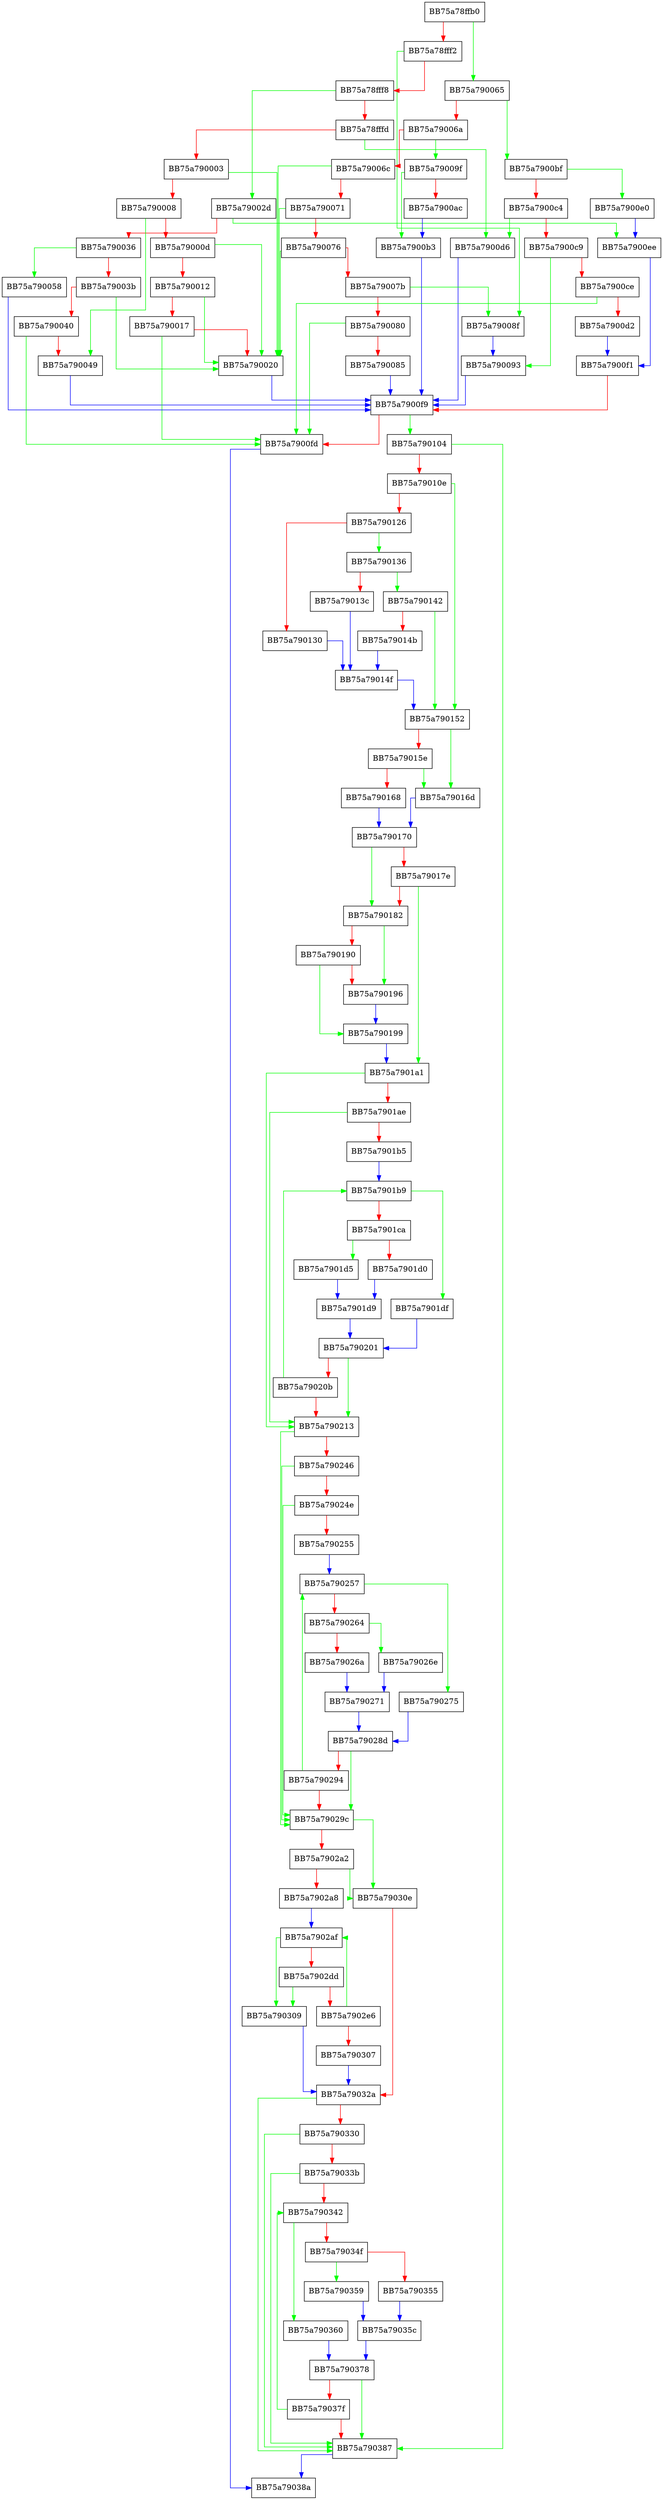 digraph state_case_type {
  node [shape="box"];
  graph [splines=ortho];
  BB75a78ffb0 -> BB75a790065 [color="green"];
  BB75a78ffb0 -> BB75a78fff2 [color="red"];
  BB75a78fff2 -> BB75a79008f [color="green"];
  BB75a78fff2 -> BB75a78fff8 [color="red"];
  BB75a78fff8 -> BB75a79002d [color="green"];
  BB75a78fff8 -> BB75a78fffd [color="red"];
  BB75a78fffd -> BB75a7900d6 [color="green"];
  BB75a78fffd -> BB75a790003 [color="red"];
  BB75a790003 -> BB75a790020 [color="green"];
  BB75a790003 -> BB75a790008 [color="red"];
  BB75a790008 -> BB75a790049 [color="green"];
  BB75a790008 -> BB75a79000d [color="red"];
  BB75a79000d -> BB75a790020 [color="green"];
  BB75a79000d -> BB75a790012 [color="red"];
  BB75a790012 -> BB75a790020 [color="green"];
  BB75a790012 -> BB75a790017 [color="red"];
  BB75a790017 -> BB75a7900fd [color="green"];
  BB75a790017 -> BB75a790020 [color="red"];
  BB75a790020 -> BB75a7900f9 [color="blue"];
  BB75a79002d -> BB75a7900ee [color="green"];
  BB75a79002d -> BB75a790036 [color="red"];
  BB75a790036 -> BB75a790058 [color="green"];
  BB75a790036 -> BB75a79003b [color="red"];
  BB75a79003b -> BB75a790020 [color="green"];
  BB75a79003b -> BB75a790040 [color="red"];
  BB75a790040 -> BB75a7900fd [color="green"];
  BB75a790040 -> BB75a790049 [color="red"];
  BB75a790049 -> BB75a7900f9 [color="blue"];
  BB75a790058 -> BB75a7900f9 [color="blue"];
  BB75a790065 -> BB75a7900bf [color="green"];
  BB75a790065 -> BB75a79006a [color="red"];
  BB75a79006a -> BB75a79009f [color="green"];
  BB75a79006a -> BB75a79006c [color="red"];
  BB75a79006c -> BB75a790020 [color="green"];
  BB75a79006c -> BB75a790071 [color="red"];
  BB75a790071 -> BB75a790020 [color="green"];
  BB75a790071 -> BB75a790076 [color="red"];
  BB75a790076 -> BB75a790020 [color="green"];
  BB75a790076 -> BB75a79007b [color="red"];
  BB75a79007b -> BB75a79008f [color="green"];
  BB75a79007b -> BB75a790080 [color="red"];
  BB75a790080 -> BB75a7900fd [color="green"];
  BB75a790080 -> BB75a790085 [color="red"];
  BB75a790085 -> BB75a7900f9 [color="blue"];
  BB75a79008f -> BB75a790093 [color="blue"];
  BB75a790093 -> BB75a7900f9 [color="blue"];
  BB75a79009f -> BB75a7900b3 [color="green"];
  BB75a79009f -> BB75a7900ac [color="red"];
  BB75a7900ac -> BB75a7900b3 [color="blue"];
  BB75a7900b3 -> BB75a7900f9 [color="blue"];
  BB75a7900bf -> BB75a7900e0 [color="green"];
  BB75a7900bf -> BB75a7900c4 [color="red"];
  BB75a7900c4 -> BB75a7900d6 [color="green"];
  BB75a7900c4 -> BB75a7900c9 [color="red"];
  BB75a7900c9 -> BB75a790093 [color="green"];
  BB75a7900c9 -> BB75a7900ce [color="red"];
  BB75a7900ce -> BB75a7900fd [color="green"];
  BB75a7900ce -> BB75a7900d2 [color="red"];
  BB75a7900d2 -> BB75a7900f1 [color="blue"];
  BB75a7900d6 -> BB75a7900f9 [color="blue"];
  BB75a7900e0 -> BB75a7900ee [color="blue"];
  BB75a7900ee -> BB75a7900f1 [color="blue"];
  BB75a7900f1 -> BB75a7900f9 [color="red"];
  BB75a7900f9 -> BB75a790104 [color="green"];
  BB75a7900f9 -> BB75a7900fd [color="red"];
  BB75a7900fd -> BB75a79038a [color="blue"];
  BB75a790104 -> BB75a790387 [color="green"];
  BB75a790104 -> BB75a79010e [color="red"];
  BB75a79010e -> BB75a790152 [color="green"];
  BB75a79010e -> BB75a790126 [color="red"];
  BB75a790126 -> BB75a790136 [color="green"];
  BB75a790126 -> BB75a790130 [color="red"];
  BB75a790130 -> BB75a79014f [color="blue"];
  BB75a790136 -> BB75a790142 [color="green"];
  BB75a790136 -> BB75a79013c [color="red"];
  BB75a79013c -> BB75a79014f [color="blue"];
  BB75a790142 -> BB75a790152 [color="green"];
  BB75a790142 -> BB75a79014b [color="red"];
  BB75a79014b -> BB75a79014f [color="blue"];
  BB75a79014f -> BB75a790152 [color="blue"];
  BB75a790152 -> BB75a79016d [color="green"];
  BB75a790152 -> BB75a79015e [color="red"];
  BB75a79015e -> BB75a79016d [color="green"];
  BB75a79015e -> BB75a790168 [color="red"];
  BB75a790168 -> BB75a790170 [color="blue"];
  BB75a79016d -> BB75a790170 [color="blue"];
  BB75a790170 -> BB75a790182 [color="green"];
  BB75a790170 -> BB75a79017e [color="red"];
  BB75a79017e -> BB75a7901a1 [color="green"];
  BB75a79017e -> BB75a790182 [color="red"];
  BB75a790182 -> BB75a790196 [color="green"];
  BB75a790182 -> BB75a790190 [color="red"];
  BB75a790190 -> BB75a790199 [color="green"];
  BB75a790190 -> BB75a790196 [color="red"];
  BB75a790196 -> BB75a790199 [color="blue"];
  BB75a790199 -> BB75a7901a1 [color="blue"];
  BB75a7901a1 -> BB75a790213 [color="green"];
  BB75a7901a1 -> BB75a7901ae [color="red"];
  BB75a7901ae -> BB75a790213 [color="green"];
  BB75a7901ae -> BB75a7901b5 [color="red"];
  BB75a7901b5 -> BB75a7901b9 [color="blue"];
  BB75a7901b9 -> BB75a7901df [color="green"];
  BB75a7901b9 -> BB75a7901ca [color="red"];
  BB75a7901ca -> BB75a7901d5 [color="green"];
  BB75a7901ca -> BB75a7901d0 [color="red"];
  BB75a7901d0 -> BB75a7901d9 [color="blue"];
  BB75a7901d5 -> BB75a7901d9 [color="blue"];
  BB75a7901d9 -> BB75a790201 [color="blue"];
  BB75a7901df -> BB75a790201 [color="blue"];
  BB75a790201 -> BB75a790213 [color="green"];
  BB75a790201 -> BB75a79020b [color="red"];
  BB75a79020b -> BB75a7901b9 [color="green"];
  BB75a79020b -> BB75a790213 [color="red"];
  BB75a790213 -> BB75a79029c [color="green"];
  BB75a790213 -> BB75a790246 [color="red"];
  BB75a790246 -> BB75a79029c [color="green"];
  BB75a790246 -> BB75a79024e [color="red"];
  BB75a79024e -> BB75a79029c [color="green"];
  BB75a79024e -> BB75a790255 [color="red"];
  BB75a790255 -> BB75a790257 [color="blue"];
  BB75a790257 -> BB75a790275 [color="green"];
  BB75a790257 -> BB75a790264 [color="red"];
  BB75a790264 -> BB75a79026e [color="green"];
  BB75a790264 -> BB75a79026a [color="red"];
  BB75a79026a -> BB75a790271 [color="blue"];
  BB75a79026e -> BB75a790271 [color="blue"];
  BB75a790271 -> BB75a79028d [color="blue"];
  BB75a790275 -> BB75a79028d [color="blue"];
  BB75a79028d -> BB75a79029c [color="green"];
  BB75a79028d -> BB75a790294 [color="red"];
  BB75a790294 -> BB75a790257 [color="green"];
  BB75a790294 -> BB75a79029c [color="red"];
  BB75a79029c -> BB75a79030e [color="green"];
  BB75a79029c -> BB75a7902a2 [color="red"];
  BB75a7902a2 -> BB75a79030e [color="green"];
  BB75a7902a2 -> BB75a7902a8 [color="red"];
  BB75a7902a8 -> BB75a7902af [color="blue"];
  BB75a7902af -> BB75a790309 [color="green"];
  BB75a7902af -> BB75a7902dd [color="red"];
  BB75a7902dd -> BB75a790309 [color="green"];
  BB75a7902dd -> BB75a7902e6 [color="red"];
  BB75a7902e6 -> BB75a7902af [color="green"];
  BB75a7902e6 -> BB75a790307 [color="red"];
  BB75a790307 -> BB75a79032a [color="blue"];
  BB75a790309 -> BB75a79032a [color="blue"];
  BB75a79030e -> BB75a79032a [color="red"];
  BB75a79032a -> BB75a790387 [color="green"];
  BB75a79032a -> BB75a790330 [color="red"];
  BB75a790330 -> BB75a790387 [color="green"];
  BB75a790330 -> BB75a79033b [color="red"];
  BB75a79033b -> BB75a790387 [color="green"];
  BB75a79033b -> BB75a790342 [color="red"];
  BB75a790342 -> BB75a790360 [color="green"];
  BB75a790342 -> BB75a79034f [color="red"];
  BB75a79034f -> BB75a790359 [color="green"];
  BB75a79034f -> BB75a790355 [color="red"];
  BB75a790355 -> BB75a79035c [color="blue"];
  BB75a790359 -> BB75a79035c [color="blue"];
  BB75a79035c -> BB75a790378 [color="blue"];
  BB75a790360 -> BB75a790378 [color="blue"];
  BB75a790378 -> BB75a790387 [color="green"];
  BB75a790378 -> BB75a79037f [color="red"];
  BB75a79037f -> BB75a790342 [color="green"];
  BB75a79037f -> BB75a790387 [color="red"];
  BB75a790387 -> BB75a79038a [color="blue"];
}